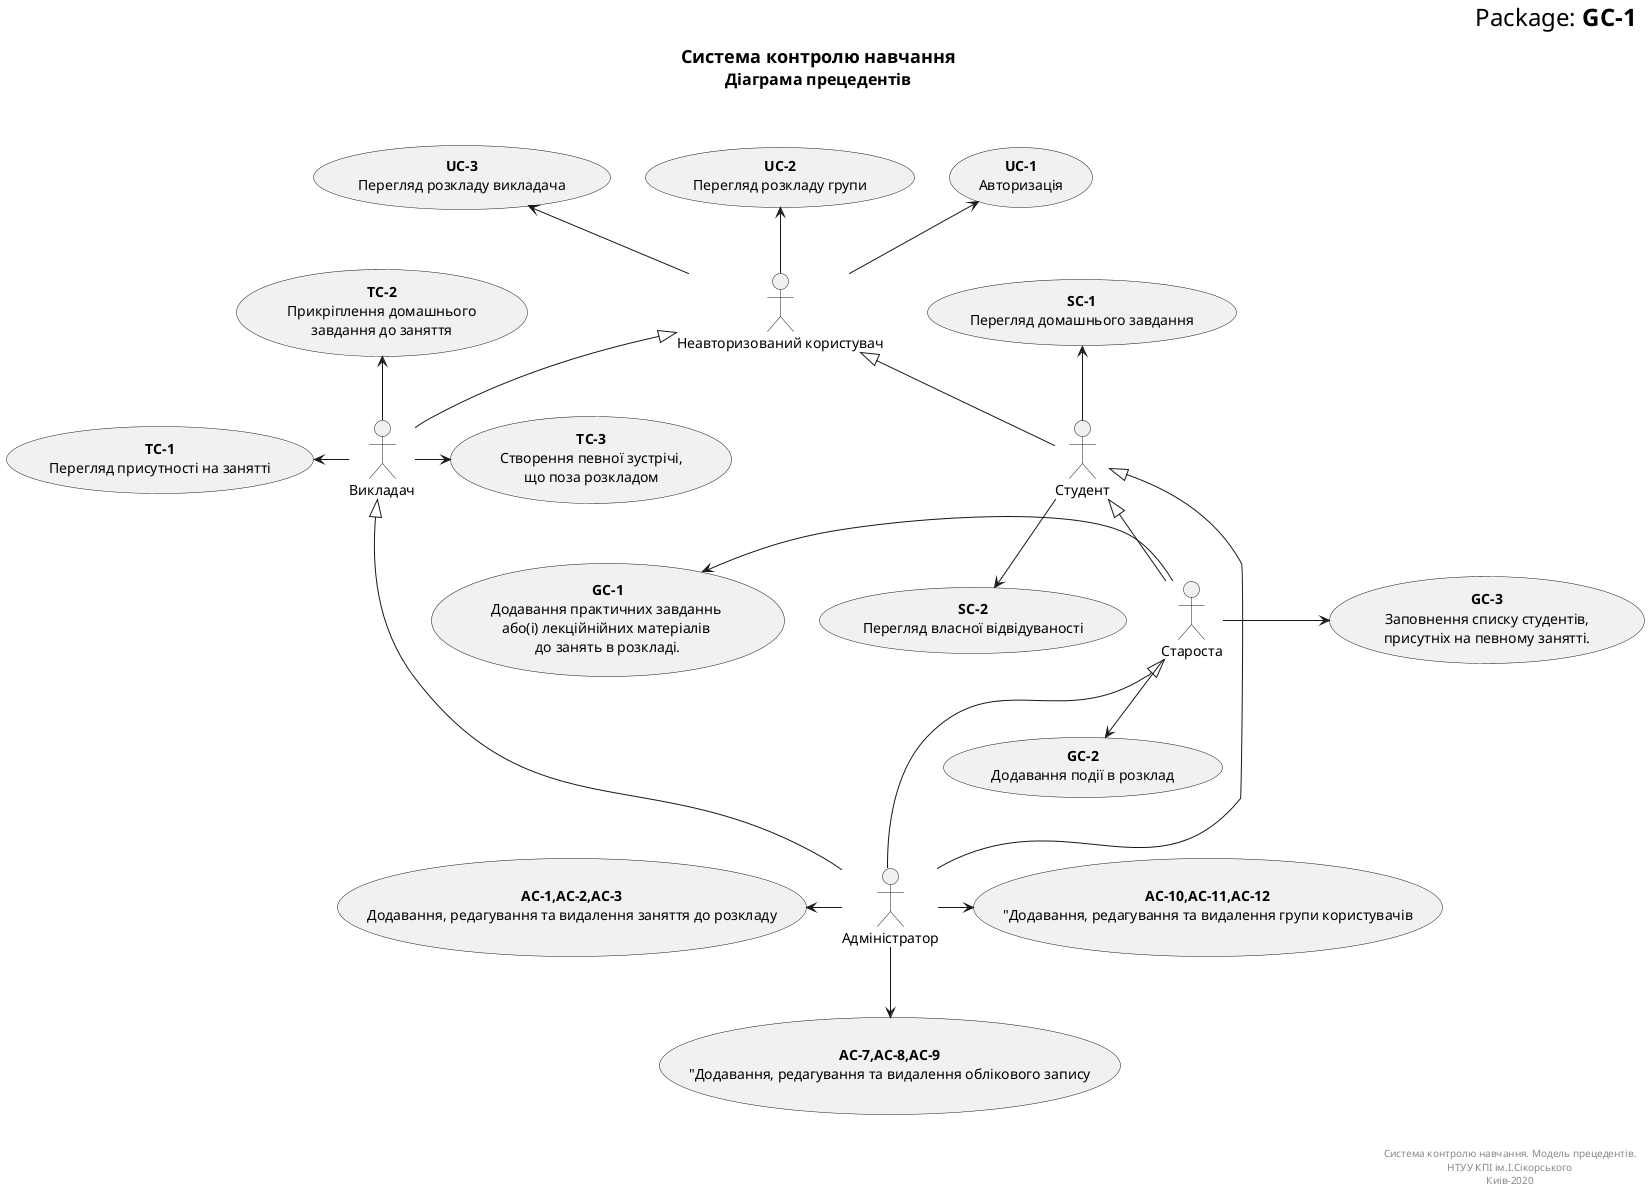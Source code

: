 @startuml
right header
<font size=24 color=black>Package: <b>GC-1
end header

title
<font size=18 color=black>Система контролю навчання
<font size=16 color=black>Діаграма прецедентів


end title

actor "Неавторизований користувач" as Guest
actor "Студент" as Student
actor "Староста" as GroupHead
actor "Викладач" as Teacher
actor "Адміністратор" as Admin

' UCes for Guest:
usecase "<b>UC-1</b>\nАвторизація" as UC1_Guest
usecase "<b>UC-2</b>\nПерегляд розкладу групи" as UC2_Guest
usecase "<b>UC-3</b>\nПерегляд розкладу викладача" as UC3_Guest

' UCes for Student:
usecase "<b>SC-1</b>\nПерегляд домашнього завдання" as SC1_Student
usecase "<b>SC-2</b>\nПерегляд власної відвідуваності" as SC2_Student

' UCes for GroupHead:
usecase "<b>GC-1</b>\nДодавання практичних завданнь \nабо(і) лекційнійних матеріалів \nдо занять в розкладі." as GC1_GroupHead
usecase "<b>GC-2</b>\nДодавання події в розклад" as GC2_GroupHead
usecase "<b>GC-3</b>\nЗаповнення списку студентів,\nприсутніх на певному занятті." as GC3_GroupHead

' UCes for Teacher:
usecase "<b>TC-1</b>\nПерегляд присутності на занятті" as TC1_Teacher
usecase "<b>TC-2</b>\nПрикріплення домашнього\nзавдання до заняття" as TC2_Teacher
usecase "<b>TC-3</b>\nСтворення певної зустрічі,\nщо поза розкладом" as TC3_Teacher

' UCes for Admin:
usecase "<b>AC-1,AC-2,AC-3</b>\nДодавання, редагування та видалення заняття до розкладу" as AC1_Admin
usecase "<b>AC-7,AC-8,AC-9</b>\n"Додавання, редагування та видалення облікового запису" as AC3_Admin
usecase "<b>AC-10,AC-11,AC-12</b>\n"Додавання, редагування та видалення групи користувачів" as AC4_Admin

' Actors connections
Student -u-|> Guest
GroupHead -u-|> Student
Teacher -u-|> Guest

Admin -u--|> Student
Admin -u--|> GroupHead
Admin -u--|> Teacher

' UCes connectios
Guest -u-> UC1_Guest
Guest -u-> UC2_Guest
Guest -u-> UC3_Guest

Student -u-> SC1_Student
Student -d-> SC2_Student

GroupHead -l-> GC1_GroupHead
GroupHead -d-> GC2_GroupHead
GroupHead -r-> GC3_GroupHead

Teacher -l-> TC1_Teacher
Teacher -u-> TC2_Teacher
Teacher -r--> TC3_Teacher

Admin -l--> AC1_Admin
Admin -d-> AC3_Admin
Admin -r-> AC4_Admin


right footer


Система контролю навчання. Модель прецедентів.
НТУУ КПІ ім.І.Сікорського
Киів-2020
end footer
@enduml
